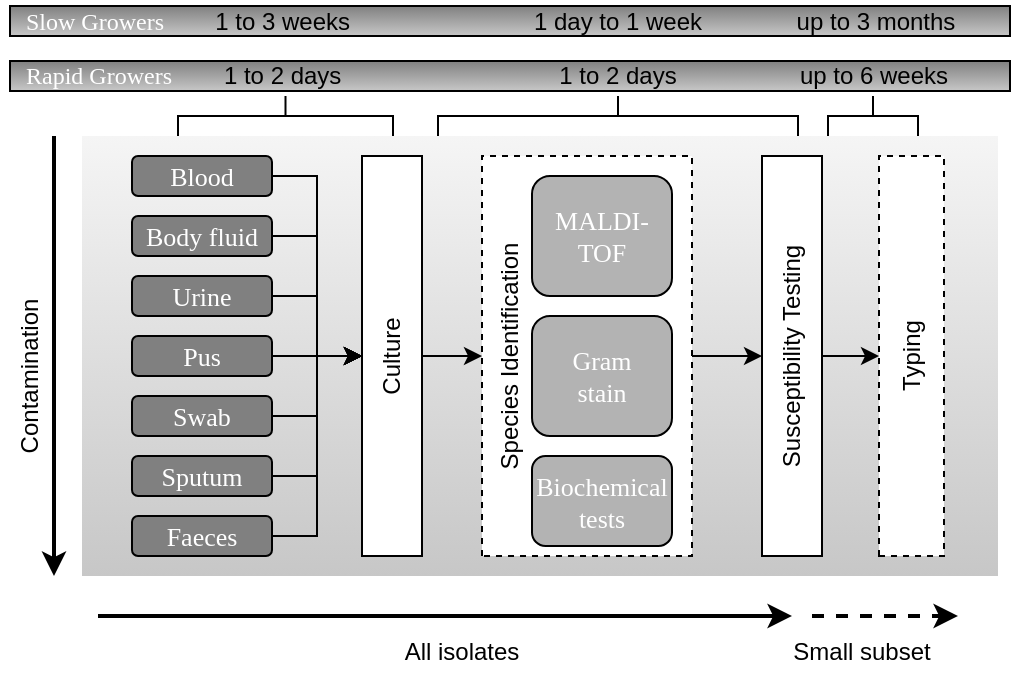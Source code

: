 <mxfile version="17.2.1" type="device"><diagram id="fZjQ23AfXoab9DOStR6T" name="Page-1"><mxGraphModel dx="946" dy="614" grid="1" gridSize="10" guides="1" tooltips="1" connect="1" arrows="1" fold="1" page="0" pageScale="1" pageWidth="827" pageHeight="1169" math="0" shadow="0"><root><mxCell id="0"/><mxCell id="1" parent="0"/><mxCell id="hMs4AMNYGIupXyKXEKdw-44" value="&lt;font face=&quot;Times New Roman&quot; color=&quot;#ffffff&quot;&gt;&amp;nbsp; Rapid Growers&lt;/font&gt;" style="rounded=0;whiteSpace=wrap;html=1;strokeWidth=1;fillColor=#808080;gradientColor=#C7C7C7;align=left;" parent="1" vertex="1"><mxGeometry x="120" y="97.5" width="500" height="15" as="geometry"/></mxCell><mxCell id="hMs4AMNYGIupXyKXEKdw-41" value="" style="rounded=0;whiteSpace=wrap;html=1;strokeWidth=1;fillColor=#f5f5f5;gradientColor=#C7C7C7;strokeColor=none;" parent="1" vertex="1"><mxGeometry x="156" y="135" width="458" height="220" as="geometry"/></mxCell><mxCell id="hMs4AMNYGIupXyKXEKdw-13" style="edgeStyle=orthogonalEdgeStyle;rounded=0;orthogonalLoop=1;jettySize=auto;html=1;exitX=1;exitY=0.5;exitDx=0;exitDy=0;entryX=0.5;entryY=0;entryDx=0;entryDy=0;" parent="1" source="hMs4AMNYGIupXyKXEKdw-2" target="hMs4AMNYGIupXyKXEKdw-12" edge="1"><mxGeometry relative="1" as="geometry"/></mxCell><mxCell id="hMs4AMNYGIupXyKXEKdw-2" value="Blood" style="rounded=1;whiteSpace=wrap;html=1;labelBackgroundColor=none;fontFamily=Times New Roman;fontSize=13;fontColor=#FFFFFF;fillColor=#808080;" parent="1" vertex="1"><mxGeometry x="181" y="145" width="70" height="20" as="geometry"/></mxCell><mxCell id="hMs4AMNYGIupXyKXEKdw-14" style="edgeStyle=orthogonalEdgeStyle;rounded=0;orthogonalLoop=1;jettySize=auto;html=1;exitX=1;exitY=0.5;exitDx=0;exitDy=0;entryX=0.5;entryY=0;entryDx=0;entryDy=0;" parent="1" source="hMs4AMNYGIupXyKXEKdw-3" target="hMs4AMNYGIupXyKXEKdw-12" edge="1"><mxGeometry relative="1" as="geometry"/></mxCell><mxCell id="hMs4AMNYGIupXyKXEKdw-3" value="Body fluid" style="rounded=1;whiteSpace=wrap;html=1;labelBackgroundColor=none;fontFamily=Times New Roman;fontSize=13;fontColor=#FFFFFF;fillColor=#808080;" parent="1" vertex="1"><mxGeometry x="181" y="175" width="70" height="20" as="geometry"/></mxCell><mxCell id="hMs4AMNYGIupXyKXEKdw-15" style="edgeStyle=orthogonalEdgeStyle;rounded=0;orthogonalLoop=1;jettySize=auto;html=1;exitX=1;exitY=0.5;exitDx=0;exitDy=0;entryX=0.5;entryY=0;entryDx=0;entryDy=0;" parent="1" source="hMs4AMNYGIupXyKXEKdw-4" target="hMs4AMNYGIupXyKXEKdw-12" edge="1"><mxGeometry relative="1" as="geometry"/></mxCell><mxCell id="hMs4AMNYGIupXyKXEKdw-4" value="Urine" style="rounded=1;whiteSpace=wrap;html=1;labelBackgroundColor=none;fontFamily=Times New Roman;fontSize=13;fontColor=#FFFFFF;fillColor=#808080;" parent="1" vertex="1"><mxGeometry x="181" y="205" width="70" height="20" as="geometry"/></mxCell><mxCell id="hMs4AMNYGIupXyKXEKdw-16" style="edgeStyle=orthogonalEdgeStyle;rounded=0;orthogonalLoop=1;jettySize=auto;html=1;exitX=1;exitY=0.5;exitDx=0;exitDy=0;entryX=0.5;entryY=0;entryDx=0;entryDy=0;" parent="1" source="hMs4AMNYGIupXyKXEKdw-5" target="hMs4AMNYGIupXyKXEKdw-12" edge="1"><mxGeometry relative="1" as="geometry"/></mxCell><mxCell id="hMs4AMNYGIupXyKXEKdw-5" value="Pus" style="rounded=1;whiteSpace=wrap;html=1;labelBackgroundColor=none;fontFamily=Times New Roman;fontSize=13;fontColor=#FFFFFF;fillColor=#808080;" parent="1" vertex="1"><mxGeometry x="181" y="235" width="70" height="20" as="geometry"/></mxCell><mxCell id="hMs4AMNYGIupXyKXEKdw-17" style="edgeStyle=orthogonalEdgeStyle;rounded=0;orthogonalLoop=1;jettySize=auto;html=1;exitX=1;exitY=0.5;exitDx=0;exitDy=0;entryX=0.5;entryY=0;entryDx=0;entryDy=0;" parent="1" source="hMs4AMNYGIupXyKXEKdw-6" target="hMs4AMNYGIupXyKXEKdw-12" edge="1"><mxGeometry relative="1" as="geometry"/></mxCell><mxCell id="hMs4AMNYGIupXyKXEKdw-6" value="Swab" style="rounded=1;whiteSpace=wrap;html=1;labelBackgroundColor=none;fontFamily=Times New Roman;fontSize=13;fontColor=#FFFFFF;fillColor=#808080;" parent="1" vertex="1"><mxGeometry x="181" y="265" width="70" height="20" as="geometry"/></mxCell><mxCell id="hMs4AMNYGIupXyKXEKdw-18" style="edgeStyle=orthogonalEdgeStyle;rounded=0;orthogonalLoop=1;jettySize=auto;html=1;exitX=1;exitY=0.5;exitDx=0;exitDy=0;entryX=0.5;entryY=0;entryDx=0;entryDy=0;" parent="1" source="hMs4AMNYGIupXyKXEKdw-7" target="hMs4AMNYGIupXyKXEKdw-12" edge="1"><mxGeometry relative="1" as="geometry"/></mxCell><mxCell id="hMs4AMNYGIupXyKXEKdw-7" value="Sputum" style="rounded=1;whiteSpace=wrap;html=1;labelBackgroundColor=none;fontFamily=Times New Roman;fontSize=13;fontColor=#FFFFFF;fillColor=#808080;" parent="1" vertex="1"><mxGeometry x="181" y="295" width="70" height="20" as="geometry"/></mxCell><mxCell id="hMs4AMNYGIupXyKXEKdw-19" style="edgeStyle=orthogonalEdgeStyle;rounded=0;orthogonalLoop=1;jettySize=auto;html=1;exitX=1;exitY=0.5;exitDx=0;exitDy=0;entryX=0.5;entryY=0;entryDx=0;entryDy=0;" parent="1" source="hMs4AMNYGIupXyKXEKdw-8" target="hMs4AMNYGIupXyKXEKdw-12" edge="1"><mxGeometry relative="1" as="geometry"/></mxCell><mxCell id="hMs4AMNYGIupXyKXEKdw-8" value="Faeces" style="rounded=1;whiteSpace=wrap;html=1;labelBackgroundColor=none;fontFamily=Times New Roman;fontSize=13;fontColor=#FFFFFF;fillColor=#808080;" parent="1" vertex="1"><mxGeometry x="181" y="325" width="70" height="20" as="geometry"/></mxCell><mxCell id="hMs4AMNYGIupXyKXEKdw-21" style="edgeStyle=orthogonalEdgeStyle;rounded=0;orthogonalLoop=1;jettySize=auto;html=1;exitX=0.5;exitY=1;exitDx=0;exitDy=0;entryX=0.5;entryY=0;entryDx=0;entryDy=0;" parent="1" source="hMs4AMNYGIupXyKXEKdw-12" target="hMs4AMNYGIupXyKXEKdw-20" edge="1"><mxGeometry relative="1" as="geometry"/></mxCell><mxCell id="hMs4AMNYGIupXyKXEKdw-12" value="Culture" style="rounded=0;whiteSpace=wrap;html=1;rotation=-90;" parent="1" vertex="1"><mxGeometry x="211" y="230" width="200" height="30" as="geometry"/></mxCell><mxCell id="hMs4AMNYGIupXyKXEKdw-26" style="edgeStyle=orthogonalEdgeStyle;rounded=0;orthogonalLoop=1;jettySize=auto;html=1;exitX=0.5;exitY=1;exitDx=0;exitDy=0;entryX=0.5;entryY=0;entryDx=0;entryDy=0;" parent="1" source="hMs4AMNYGIupXyKXEKdw-20" target="hMs4AMNYGIupXyKXEKdw-25" edge="1"><mxGeometry relative="1" as="geometry"/></mxCell><mxCell id="hMs4AMNYGIupXyKXEKdw-20" value="Species Identification" style="rounded=0;whiteSpace=wrap;html=1;rotation=-90;dashed=1;verticalAlign=top;" parent="1" vertex="1"><mxGeometry x="308.5" y="192.5" width="200" height="105" as="geometry"/></mxCell><mxCell id="hMs4AMNYGIupXyKXEKdw-22" value="MALDI-TOF" style="rounded=1;whiteSpace=wrap;html=1;labelBackgroundColor=none;fontFamily=Times New Roman;fontSize=13;fontColor=#FFFFFF;fillColor=#B3B3B3;" parent="1" vertex="1"><mxGeometry x="381" y="155" width="70" height="60" as="geometry"/></mxCell><mxCell id="hMs4AMNYGIupXyKXEKdw-23" value="Gram&lt;br&gt;stain" style="rounded=1;whiteSpace=wrap;html=1;labelBackgroundColor=none;fontFamily=Times New Roman;fontSize=13;fontColor=#FFFFFF;fillColor=#B3B3B3;" parent="1" vertex="1"><mxGeometry x="381" y="225" width="70" height="60" as="geometry"/></mxCell><mxCell id="hMs4AMNYGIupXyKXEKdw-24" value="Biochemical tests" style="rounded=1;whiteSpace=wrap;html=1;labelBackgroundColor=none;fontFamily=Times New Roman;fontSize=13;fontColor=#FFFFFF;fillColor=#B3B3B3;" parent="1" vertex="1"><mxGeometry x="381" y="295" width="70" height="45" as="geometry"/></mxCell><mxCell id="hMs4AMNYGIupXyKXEKdw-28" style="edgeStyle=orthogonalEdgeStyle;rounded=0;orthogonalLoop=1;jettySize=auto;html=1;exitX=0.5;exitY=1;exitDx=0;exitDy=0;entryX=0.5;entryY=0;entryDx=0;entryDy=0;" parent="1" source="hMs4AMNYGIupXyKXEKdw-25" target="hMs4AMNYGIupXyKXEKdw-27" edge="1"><mxGeometry relative="1" as="geometry"/></mxCell><mxCell id="hMs4AMNYGIupXyKXEKdw-25" value="Susceptibility Testing" style="rounded=0;whiteSpace=wrap;html=1;rotation=-90;" parent="1" vertex="1"><mxGeometry x="411" y="230" width="200" height="30" as="geometry"/></mxCell><mxCell id="hMs4AMNYGIupXyKXEKdw-27" value="Typing" style="rounded=0;whiteSpace=wrap;html=1;rotation=-90;dashed=1;verticalAlign=middle;" parent="1" vertex="1"><mxGeometry x="470.75" y="228.75" width="200" height="32.5" as="geometry"/></mxCell><mxCell id="hMs4AMNYGIupXyKXEKdw-29" value="" style="endArrow=classic;html=1;rounded=0;strokeWidth=2;" parent="1" edge="1"><mxGeometry width="50" height="50" relative="1" as="geometry"><mxPoint x="164" y="375" as="sourcePoint"/><mxPoint x="511" y="375" as="targetPoint"/></mxGeometry></mxCell><mxCell id="hMs4AMNYGIupXyKXEKdw-30" value="All isolates" style="text;html=1;strokeColor=none;fillColor=none;align=center;verticalAlign=middle;whiteSpace=wrap;rounded=0;" parent="1" vertex="1"><mxGeometry x="301" y="378" width="90" height="30" as="geometry"/></mxCell><mxCell id="hMs4AMNYGIupXyKXEKdw-31" value="" style="endArrow=classic;html=1;rounded=0;strokeWidth=2;dashed=1;" parent="1" edge="1"><mxGeometry width="50" height="50" relative="1" as="geometry"><mxPoint x="521" y="375" as="sourcePoint"/><mxPoint x="594" y="375" as="targetPoint"/></mxGeometry></mxCell><mxCell id="hMs4AMNYGIupXyKXEKdw-32" value="Small subset" style="text;html=1;strokeColor=none;fillColor=none;align=center;verticalAlign=middle;whiteSpace=wrap;rounded=0;" parent="1" vertex="1"><mxGeometry x="501" y="378" width="90" height="30" as="geometry"/></mxCell><mxCell id="hMs4AMNYGIupXyKXEKdw-35" value="" style="strokeWidth=1;html=1;shape=mxgraph.flowchart.annotation_2;align=left;labelPosition=right;pointerEvents=1;rotation=90;" parent="1" vertex="1"><mxGeometry x="247.75" y="71.25" width="20" height="107.5" as="geometry"/></mxCell><mxCell id="hMs4AMNYGIupXyKXEKdw-36" value="1 to 2 days&amp;nbsp;" style="text;html=1;strokeColor=none;fillColor=none;align=center;verticalAlign=middle;whiteSpace=wrap;rounded=0;" parent="1" vertex="1"><mxGeometry x="207.75" y="95" width="100" height="20" as="geometry"/></mxCell><mxCell id="hMs4AMNYGIupXyKXEKdw-37" value="" style="strokeWidth=1;html=1;shape=mxgraph.flowchart.annotation_2;align=left;labelPosition=right;pointerEvents=1;rotation=90;" parent="1" vertex="1"><mxGeometry x="414" y="35" width="20" height="180" as="geometry"/></mxCell><mxCell id="hMs4AMNYGIupXyKXEKdw-38" value="1 to 2 days" style="text;html=1;strokeColor=none;fillColor=none;align=center;verticalAlign=middle;whiteSpace=wrap;rounded=0;" parent="1" vertex="1"><mxGeometry x="374" y="95" width="100" height="20" as="geometry"/></mxCell><mxCell id="hMs4AMNYGIupXyKXEKdw-39" value="" style="strokeWidth=1;html=1;shape=mxgraph.flowchart.annotation_2;align=left;labelPosition=right;pointerEvents=1;rotation=90;" parent="1" vertex="1"><mxGeometry x="541.5" y="102.5" width="20" height="45" as="geometry"/></mxCell><mxCell id="hMs4AMNYGIupXyKXEKdw-40" value="up to 6 weeks" style="text;html=1;strokeColor=none;fillColor=none;align=center;verticalAlign=middle;whiteSpace=wrap;rounded=0;" parent="1" vertex="1"><mxGeometry x="496.5" y="95" width="110" height="20" as="geometry"/></mxCell><mxCell id="hMs4AMNYGIupXyKXEKdw-42" value="Contamination" style="text;html=1;strokeColor=none;fillColor=none;align=center;verticalAlign=middle;whiteSpace=wrap;rounded=0;rotation=-90;" parent="1" vertex="1"><mxGeometry x="100" y="240" width="60" height="30" as="geometry"/></mxCell><mxCell id="hMs4AMNYGIupXyKXEKdw-43" value="" style="endArrow=classic;html=1;rounded=0;strokeWidth=2;exitX=0;exitY=0;exitDx=0;exitDy=0;entryX=0;entryY=1;entryDx=0;entryDy=0;" parent="1" edge="1"><mxGeometry width="50" height="50" relative="1" as="geometry"><mxPoint x="142" y="135" as="sourcePoint"/><mxPoint x="142" y="355" as="targetPoint"/></mxGeometry></mxCell><mxCell id="hMs4AMNYGIupXyKXEKdw-45" value="&lt;font face=&quot;Times New Roman&quot; color=&quot;#ffffff&quot;&gt;&amp;nbsp; Slow Growers&lt;/font&gt;" style="rounded=0;whiteSpace=wrap;html=1;strokeWidth=1;fillColor=#808080;gradientColor=#C7C7C7;align=left;" parent="1" vertex="1"><mxGeometry x="120" y="70" width="500" height="15" as="geometry"/></mxCell><mxCell id="hMs4AMNYGIupXyKXEKdw-46" value="1 to 3 weeks&amp;nbsp;" style="text;html=1;strokeColor=none;fillColor=none;align=center;verticalAlign=middle;whiteSpace=wrap;rounded=0;" parent="1" vertex="1"><mxGeometry x="207.75" y="67.5" width="100" height="20" as="geometry"/></mxCell><mxCell id="hMs4AMNYGIupXyKXEKdw-48" value="1 day to 1 week" style="text;html=1;strokeColor=none;fillColor=none;align=center;verticalAlign=middle;whiteSpace=wrap;rounded=0;" parent="1" vertex="1"><mxGeometry x="374" y="67.5" width="100" height="20" as="geometry"/></mxCell><mxCell id="hMs4AMNYGIupXyKXEKdw-49" value="up to 3 months" style="text;html=1;strokeColor=none;fillColor=none;align=center;verticalAlign=middle;whiteSpace=wrap;rounded=0;" parent="1" vertex="1"><mxGeometry x="501" y="67.5" width="103.5" height="20" as="geometry"/></mxCell></root></mxGraphModel></diagram></mxfile>